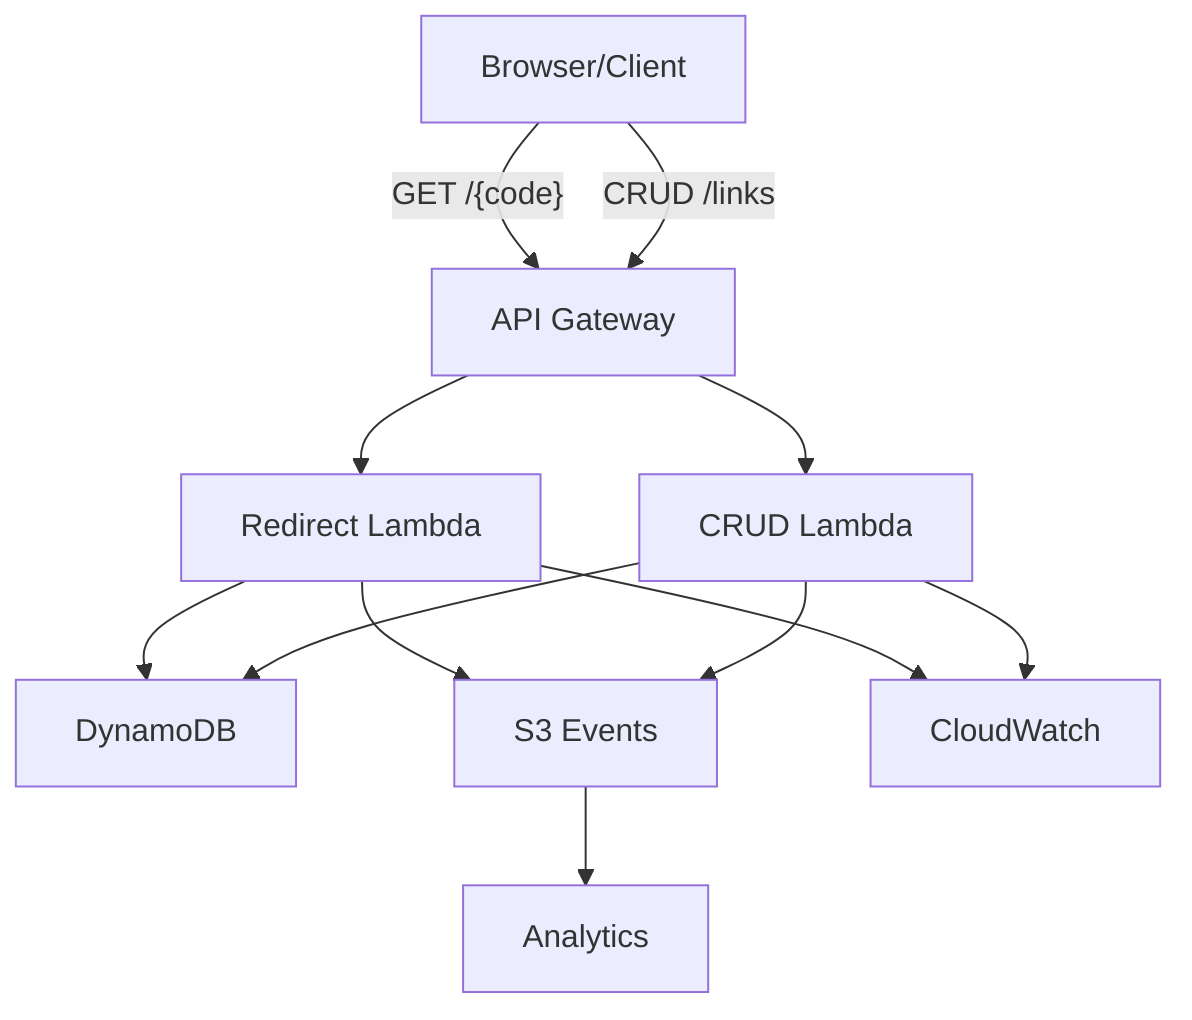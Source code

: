 graph TB
    Browser["Browser/Client"]
    API["API Gateway"]
    L1["Redirect Lambda"]
    L2["CRUD Lambda"]
    DB["DynamoDB"]
    S3["S3 Events"]
    CW["CloudWatch"]
    AN["Analytics"]

    Browser -->|"GET /{code}"| API
    Browser -->|"CRUD /links"| API
    API --> L1
    API --> L2
    L1 --> DB
    L2 --> DB
    L1 --> S3
    L2 --> S3
    L1 --> CW
    L2 --> CW
    S3 --> AN